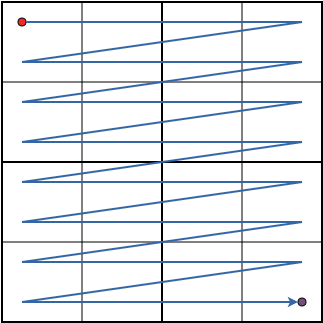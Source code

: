 <?xml version="1.0" encoding="UTF-8"?>
<dia:diagram xmlns:dia="http://www.lysator.liu.se/~alla/dia/">
  <dia:layer name="Background" visible="true" active="true">
    <dia:object type="Standard - Box" version="0" id="O0">
      <dia:attribute name="obj_pos">
        <dia:point val="5.395,4.17"/>
      </dia:attribute>
      <dia:attribute name="obj_bb">
        <dia:rectangle val="5.345,4.12;21.445,20.22"/>
      </dia:attribute>
      <dia:attribute name="elem_corner">
        <dia:point val="5.395,4.17"/>
      </dia:attribute>
      <dia:attribute name="elem_width">
        <dia:real val="16"/>
      </dia:attribute>
      <dia:attribute name="elem_height">
        <dia:real val="16"/>
      </dia:attribute>
      <dia:attribute name="border_width">
        <dia:real val="0.1"/>
      </dia:attribute>
      <dia:attribute name="show_background">
        <dia:boolean val="false"/>
      </dia:attribute>
      <dia:attribute name="aspect">
        <dia:enum val="2"/>
      </dia:attribute>
    </dia:object>
    <dia:object type="Standard - Line" version="0" id="O1">
      <dia:attribute name="obj_pos">
        <dia:point val="21.395,12.17"/>
      </dia:attribute>
      <dia:attribute name="obj_bb">
        <dia:rectangle val="5.345,12.12;21.445,12.22"/>
      </dia:attribute>
      <dia:attribute name="conn_endpoints">
        <dia:point val="21.395,12.17"/>
        <dia:point val="5.395,12.17"/>
      </dia:attribute>
      <dia:attribute name="numcp">
        <dia:int val="1"/>
      </dia:attribute>
      <dia:attribute name="line_width">
        <dia:real val="0.1"/>
      </dia:attribute>
      <dia:connections>
        <dia:connection handle="0" to="O0" connection="4"/>
        <dia:connection handle="1" to="O0" connection="3"/>
      </dia:connections>
    </dia:object>
    <dia:object type="Standard - Line" version="0" id="O2">
      <dia:attribute name="obj_pos">
        <dia:point val="13.395,20.17"/>
      </dia:attribute>
      <dia:attribute name="obj_bb">
        <dia:rectangle val="13.345,4.12;13.445,20.22"/>
      </dia:attribute>
      <dia:attribute name="conn_endpoints">
        <dia:point val="13.395,20.17"/>
        <dia:point val="13.395,4.17"/>
      </dia:attribute>
      <dia:attribute name="numcp">
        <dia:int val="1"/>
      </dia:attribute>
      <dia:attribute name="line_width">
        <dia:real val="0.1"/>
      </dia:attribute>
      <dia:connections>
        <dia:connection handle="0" to="O0" connection="6"/>
        <dia:connection handle="1" to="O0" connection="1"/>
      </dia:connections>
    </dia:object>
    <dia:object type="Standard - Line" version="0" id="O3">
      <dia:attribute name="obj_pos">
        <dia:point val="9.395,4.17"/>
      </dia:attribute>
      <dia:attribute name="obj_bb">
        <dia:rectangle val="9.37,4.145;9.42,20.195"/>
      </dia:attribute>
      <dia:attribute name="conn_endpoints">
        <dia:point val="9.395,4.17"/>
        <dia:point val="9.395,20.17"/>
      </dia:attribute>
      <dia:attribute name="numcp">
        <dia:int val="1"/>
      </dia:attribute>
      <dia:attribute name="line_width">
        <dia:real val="0.05"/>
      </dia:attribute>
    </dia:object>
    <dia:object type="Standard - Line" version="0" id="O4">
      <dia:attribute name="obj_pos">
        <dia:point val="5.395,16.17"/>
      </dia:attribute>
      <dia:attribute name="obj_bb">
        <dia:rectangle val="5.37,16.145;21.42,16.195"/>
      </dia:attribute>
      <dia:attribute name="conn_endpoints">
        <dia:point val="5.395,16.17"/>
        <dia:point val="21.395,16.17"/>
      </dia:attribute>
      <dia:attribute name="numcp">
        <dia:int val="1"/>
      </dia:attribute>
      <dia:attribute name="line_width">
        <dia:real val="0.05"/>
      </dia:attribute>
    </dia:object>
    <dia:object type="Standard - Line" version="0" id="O5">
      <dia:attribute name="obj_pos">
        <dia:point val="17.395,20.17"/>
      </dia:attribute>
      <dia:attribute name="obj_bb">
        <dia:rectangle val="17.37,4.145;17.42,20.195"/>
      </dia:attribute>
      <dia:attribute name="conn_endpoints">
        <dia:point val="17.395,20.17"/>
        <dia:point val="17.395,4.17"/>
      </dia:attribute>
      <dia:attribute name="numcp">
        <dia:int val="1"/>
      </dia:attribute>
      <dia:attribute name="line_width">
        <dia:real val="0.05"/>
      </dia:attribute>
    </dia:object>
    <dia:object type="Standard - Line" version="0" id="O6">
      <dia:attribute name="obj_pos">
        <dia:point val="21.395,8.17"/>
      </dia:attribute>
      <dia:attribute name="obj_bb">
        <dia:rectangle val="5.37,8.145;21.42,8.195"/>
      </dia:attribute>
      <dia:attribute name="conn_endpoints">
        <dia:point val="21.395,8.17"/>
        <dia:point val="5.395,8.17"/>
      </dia:attribute>
      <dia:attribute name="numcp">
        <dia:int val="1"/>
      </dia:attribute>
      <dia:attribute name="line_width">
        <dia:real val="0.05"/>
      </dia:attribute>
    </dia:object>
    <dia:object type="Standard - Ellipse" version="0" id="O7">
      <dia:attribute name="obj_pos">
        <dia:point val="6.195,4.97"/>
      </dia:attribute>
      <dia:attribute name="obj_bb">
        <dia:rectangle val="6.195,4.97;6.595,5.37"/>
      </dia:attribute>
      <dia:attribute name="elem_corner">
        <dia:point val="6.195,4.97"/>
      </dia:attribute>
      <dia:attribute name="elem_width">
        <dia:real val="0.4"/>
      </dia:attribute>
      <dia:attribute name="elem_height">
        <dia:real val="0.4"/>
      </dia:attribute>
      <dia:attribute name="border_width">
        <dia:real val="1.175e-38"/>
      </dia:attribute>
      <dia:attribute name="inner_color">
        <dia:color val="#ef2929"/>
      </dia:attribute>
      <dia:attribute name="aspect">
        <dia:enum val="2"/>
      </dia:attribute>
    </dia:object>
    <dia:object type="Standard - Ellipse" version="0" id="O8">
      <dia:attribute name="obj_pos">
        <dia:point val="20.195,18.97"/>
      </dia:attribute>
      <dia:attribute name="obj_bb">
        <dia:rectangle val="20.195,18.97;20.595,19.37"/>
      </dia:attribute>
      <dia:attribute name="elem_corner">
        <dia:point val="20.195,18.97"/>
      </dia:attribute>
      <dia:attribute name="elem_width">
        <dia:real val="0.4"/>
      </dia:attribute>
      <dia:attribute name="elem_height">
        <dia:real val="0.4"/>
      </dia:attribute>
      <dia:attribute name="border_width">
        <dia:real val="1.175e-38"/>
      </dia:attribute>
      <dia:attribute name="inner_color">
        <dia:color val="#75507b"/>
      </dia:attribute>
      <dia:attribute name="aspect">
        <dia:enum val="2"/>
      </dia:attribute>
    </dia:object>
    <dia:object type="Standard - PolyLine" version="0" id="O9">
      <dia:attribute name="obj_pos">
        <dia:point val="6.395,5.17"/>
      </dia:attribute>
      <dia:attribute name="obj_bb">
        <dia:rectangle val="6.254,5.12;20.536,20.17"/>
      </dia:attribute>
      <dia:attribute name="poly_points">
        <dia:point val="6.395,5.17"/>
        <dia:point val="20.395,5.17"/>
        <dia:point val="6.395,7.17"/>
        <dia:point val="20.395,7.17"/>
        <dia:point val="6.395,9.17"/>
        <dia:point val="20.395,9.17"/>
        <dia:point val="6.395,11.17"/>
        <dia:point val="20.395,11.17"/>
        <dia:point val="6.395,13.17"/>
        <dia:point val="20.395,13.17"/>
        <dia:point val="6.395,15.17"/>
        <dia:point val="20.395,15.17"/>
        <dia:point val="6.395,17.17"/>
        <dia:point val="20.395,17.17"/>
        <dia:point val="6.395,19.17"/>
        <dia:point val="20.395,19.17"/>
      </dia:attribute>
      <dia:attribute name="line_color">
        <dia:color val="#3465a4"/>
      </dia:attribute>
      <dia:attribute name="end_arrow">
        <dia:enum val="22"/>
      </dia:attribute>
      <dia:attribute name="end_arrow_length">
        <dia:real val="0.3"/>
      </dia:attribute>
      <dia:attribute name="end_arrow_width">
        <dia:real val="0.3"/>
      </dia:attribute>
      <dia:connections>
        <dia:connection handle="0" to="O7" connection="8"/>
        <dia:connection handle="15" to="O8" connection="8"/>
      </dia:connections>
    </dia:object>
  </dia:layer>
</dia:diagram>

